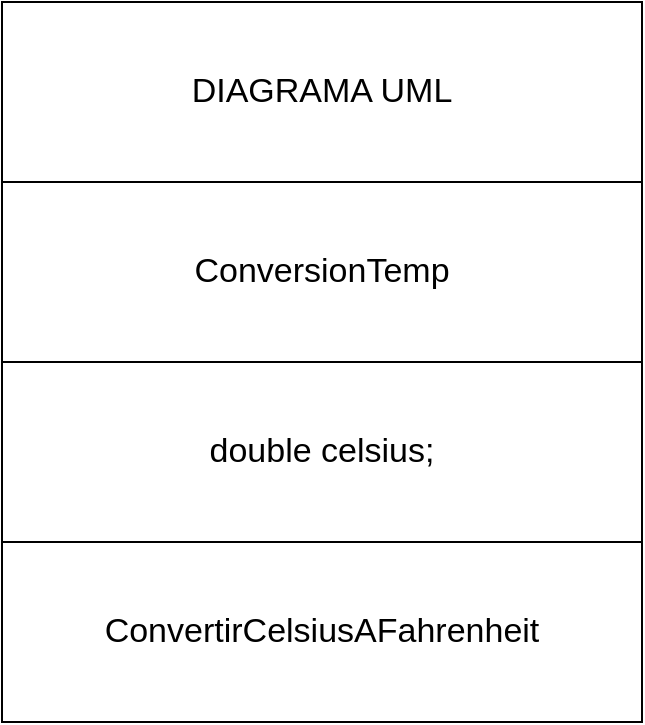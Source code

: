 <mxfile version="24.3.1" type="device">
  <diagram name="Página-1" id="l4NE68EZQSNj_xD1Rc4R">
    <mxGraphModel dx="719" dy="425" grid="1" gridSize="10" guides="1" tooltips="1" connect="1" arrows="1" fold="1" page="1" pageScale="1" pageWidth="827" pageHeight="1169" math="0" shadow="0">
      <root>
        <mxCell id="0" />
        <mxCell id="1" parent="0" />
        <mxCell id="wTnM5O4TAfv6Sd0sSYRb-1" value="ConversionTemp" style="rounded=0;whiteSpace=wrap;html=1;fontSize=17;" vertex="1" parent="1">
          <mxGeometry x="200" y="130" width="320" height="90" as="geometry" />
        </mxCell>
        <mxCell id="wTnM5O4TAfv6Sd0sSYRb-7" value="double celsius;" style="rounded=0;whiteSpace=wrap;html=1;fontSize=17;" vertex="1" parent="1">
          <mxGeometry x="200" y="220" width="320" height="90" as="geometry" />
        </mxCell>
        <mxCell id="wTnM5O4TAfv6Sd0sSYRb-8" value="ConvertirCelsiusAFahrenheit" style="rounded=0;whiteSpace=wrap;html=1;fontSize=17;" vertex="1" parent="1">
          <mxGeometry x="200" y="310" width="320" height="90" as="geometry" />
        </mxCell>
        <mxCell id="wTnM5O4TAfv6Sd0sSYRb-9" value="DIAGRAMA UML" style="rounded=0;whiteSpace=wrap;html=1;fontSize=17;" vertex="1" parent="1">
          <mxGeometry x="200" y="40" width="320" height="90" as="geometry" />
        </mxCell>
      </root>
    </mxGraphModel>
  </diagram>
</mxfile>

